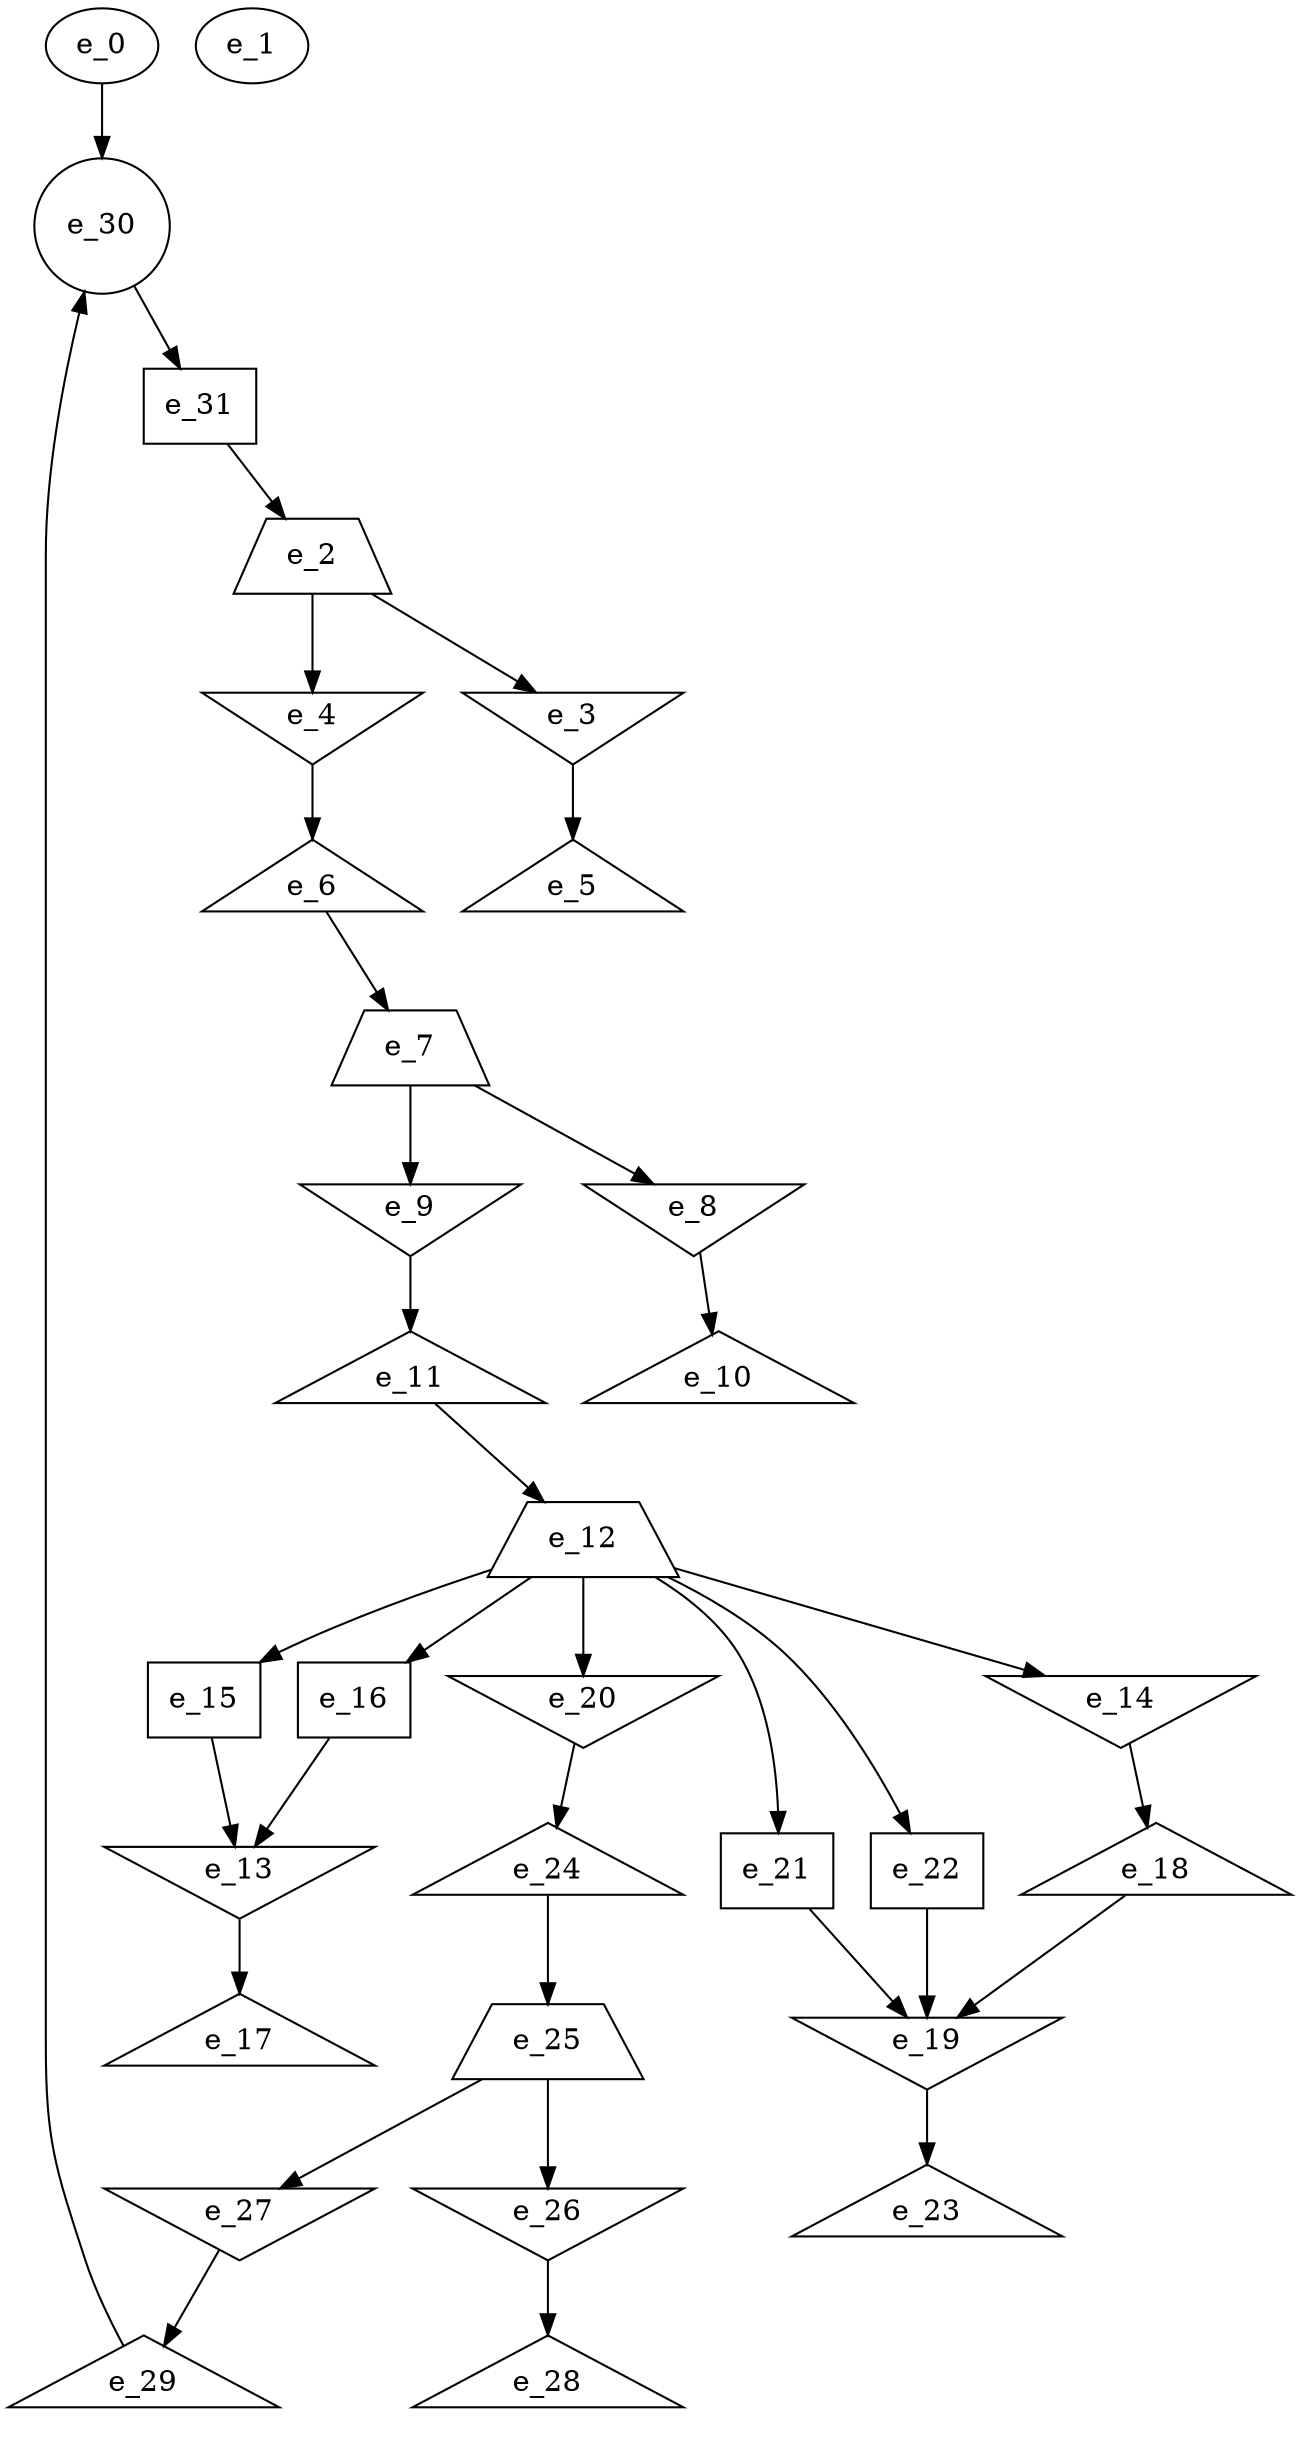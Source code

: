 digraph control_path {
  e_0: entry_node : n ;
  e_1: exit_node : s ;
  e_2 [shape = trapezium];
  e_3 [shape = invtriangle];
  e_4 [shape = invtriangle];
  e_5 [shape = triangle];
  e_6 [shape = triangle];
  e_7 [shape = trapezium];
  e_8 [shape = invtriangle];
  e_9 [shape = invtriangle];
  e_10 [shape = triangle];
  e_11 [shape = triangle];
  e_12 [shape = trapezium];
  e_13 [shape = invtriangle];
  e_14 [shape = invtriangle];
  e_15 [shape = dot];
  e_16 [shape = dot];
  e_17 [shape = triangle];
  e_18 [shape = triangle];
  e_19 [shape = invtriangle];
  e_20 [shape = invtriangle];
  e_21 [shape = dot];
  e_22 [shape = dot];
  e_23 [shape = triangle];
  e_24 [shape = triangle];
  e_25 [shape = trapezium];
  e_26 [shape = invtriangle];
  e_27 [shape = invtriangle];
  e_28 [shape = triangle];
  e_29 [shape = triangle];
  e_30 [shape = circle];
  e_31 [shape = dot];
  e_31 -> e_2;
  e_2 -> e_3;
  e_2 -> e_4;
  e_3 -> e_5;
  e_4 -> e_6;
  e_6 -> e_7;
  e_7 -> e_8;
  e_7 -> e_9;
  e_8 -> e_10;
  e_9 -> e_11;
  e_11 -> e_12;
  e_16 -> e_13;
  e_15 -> e_13;
  e_12 -> e_14;
  e_12 -> e_15;
  e_12 -> e_16;
  e_13 -> e_17;
  e_14 -> e_18;
  e_18 -> e_19;
  e_21 -> e_19;
  e_22 -> e_19;
  e_12 -> e_20;
  e_12 -> e_21;
  e_12 -> e_22;
  e_19 -> e_23;
  e_20 -> e_24;
  e_24 -> e_25;
  e_25 -> e_26;
  e_25 -> e_27;
  e_26 -> e_28;
  e_27 -> e_29;
  e_0 -> e_30;
  e_29 -> e_30;
  e_30 -> e_31;
}
